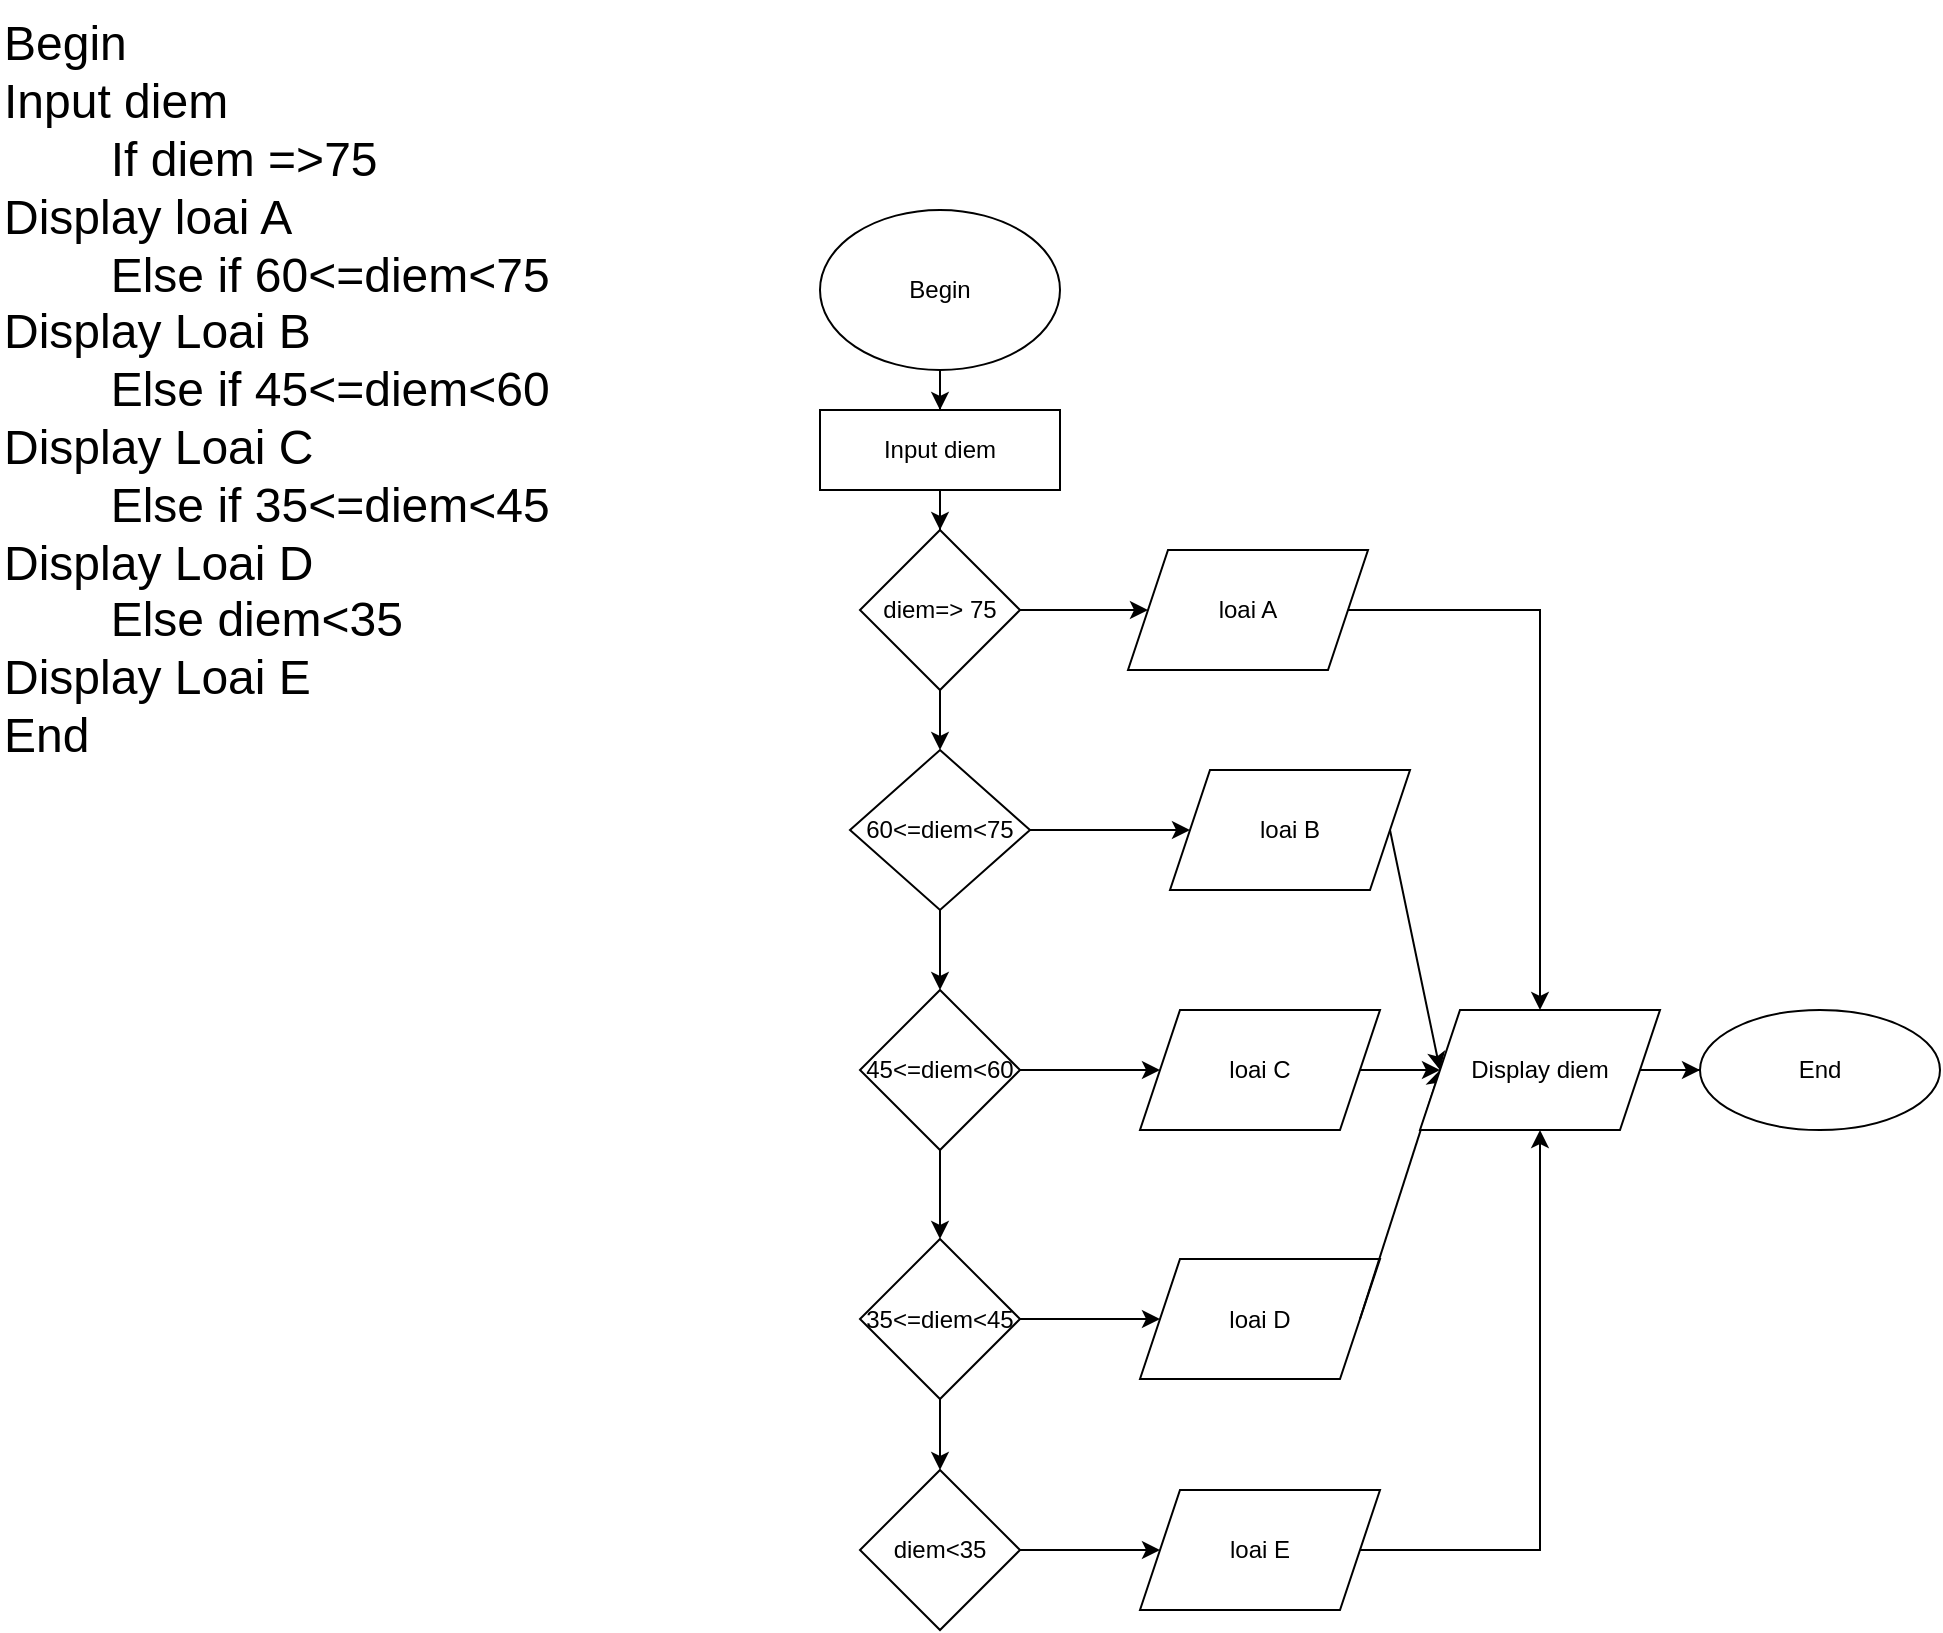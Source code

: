 <mxfile version="20.4.0" type="device"><diagram id="H-mpUlSGVMU27Dre5RnD" name="Trang-1"><mxGraphModel dx="1365" dy="1752" grid="1" gridSize="10" guides="1" tooltips="1" connect="1" arrows="1" fold="1" page="1" pageScale="1" pageWidth="827" pageHeight="1169" math="0" shadow="0"><root><mxCell id="0"/><mxCell id="1" parent="0"/><mxCell id="EuYktO5bHLMT8tDzViZd-4" value="" style="edgeStyle=orthogonalEdgeStyle;rounded=0;orthogonalLoop=1;jettySize=auto;html=1;" edge="1" parent="1" source="EuYktO5bHLMT8tDzViZd-2" target="EuYktO5bHLMT8tDzViZd-3"><mxGeometry relative="1" as="geometry"/></mxCell><mxCell id="EuYktO5bHLMT8tDzViZd-2" value="Begin" style="ellipse;whiteSpace=wrap;html=1;" vertex="1" parent="1"><mxGeometry x="120" y="30" width="120" height="80" as="geometry"/></mxCell><mxCell id="EuYktO5bHLMT8tDzViZd-6" value="" style="edgeStyle=orthogonalEdgeStyle;rounded=0;orthogonalLoop=1;jettySize=auto;html=1;" edge="1" parent="1" source="EuYktO5bHLMT8tDzViZd-3" target="EuYktO5bHLMT8tDzViZd-5"><mxGeometry relative="1" as="geometry"/></mxCell><mxCell id="EuYktO5bHLMT8tDzViZd-3" value="Input diem" style="whiteSpace=wrap;html=1;" vertex="1" parent="1"><mxGeometry x="120" y="130" width="120" height="40" as="geometry"/></mxCell><mxCell id="EuYktO5bHLMT8tDzViZd-10" value="" style="edgeStyle=orthogonalEdgeStyle;rounded=0;orthogonalLoop=1;jettySize=auto;html=1;" edge="1" parent="1" source="EuYktO5bHLMT8tDzViZd-5" target="EuYktO5bHLMT8tDzViZd-9"><mxGeometry relative="1" as="geometry"/></mxCell><mxCell id="EuYktO5bHLMT8tDzViZd-12" value="" style="edgeStyle=orthogonalEdgeStyle;rounded=0;orthogonalLoop=1;jettySize=auto;html=1;" edge="1" parent="1" source="EuYktO5bHLMT8tDzViZd-5" target="EuYktO5bHLMT8tDzViZd-11"><mxGeometry relative="1" as="geometry"/></mxCell><mxCell id="EuYktO5bHLMT8tDzViZd-5" value="diem=&amp;gt; 75" style="rhombus;whiteSpace=wrap;html=1;" vertex="1" parent="1"><mxGeometry x="140" y="190" width="80" height="80" as="geometry"/></mxCell><mxCell id="EuYktO5bHLMT8tDzViZd-14" value="" style="edgeStyle=orthogonalEdgeStyle;rounded=0;orthogonalLoop=1;jettySize=auto;html=1;entryX=0.5;entryY=0;entryDx=0;entryDy=0;" edge="1" parent="1" source="EuYktO5bHLMT8tDzViZd-9" target="EuYktO5bHLMT8tDzViZd-34"><mxGeometry relative="1" as="geometry"><mxPoint x="590" y="410" as="targetPoint"/></mxGeometry></mxCell><mxCell id="EuYktO5bHLMT8tDzViZd-9" value="loai A" style="shape=parallelogram;perimeter=parallelogramPerimeter;whiteSpace=wrap;html=1;fixedSize=1;" vertex="1" parent="1"><mxGeometry x="274" y="200" width="120" height="60" as="geometry"/></mxCell><mxCell id="EuYktO5bHLMT8tDzViZd-17" value="" style="edgeStyle=orthogonalEdgeStyle;rounded=0;orthogonalLoop=1;jettySize=auto;html=1;" edge="1" parent="1" source="EuYktO5bHLMT8tDzViZd-11" target="EuYktO5bHLMT8tDzViZd-16"><mxGeometry relative="1" as="geometry"/></mxCell><mxCell id="EuYktO5bHLMT8tDzViZd-20" value="" style="edgeStyle=orthogonalEdgeStyle;rounded=0;orthogonalLoop=1;jettySize=auto;html=1;" edge="1" parent="1" source="EuYktO5bHLMT8tDzViZd-11" target="EuYktO5bHLMT8tDzViZd-19"><mxGeometry relative="1" as="geometry"/></mxCell><mxCell id="EuYktO5bHLMT8tDzViZd-11" value="60&amp;lt;=diem&amp;lt;75" style="rhombus;whiteSpace=wrap;html=1;" vertex="1" parent="1"><mxGeometry x="135" y="300" width="90" height="80" as="geometry"/></mxCell><mxCell id="EuYktO5bHLMT8tDzViZd-16" value="loai B" style="shape=parallelogram;perimeter=parallelogramPerimeter;whiteSpace=wrap;html=1;fixedSize=1;" vertex="1" parent="1"><mxGeometry x="295" y="310" width="120" height="60" as="geometry"/></mxCell><mxCell id="EuYktO5bHLMT8tDzViZd-18" value="" style="endArrow=classic;html=1;rounded=0;exitX=1;exitY=0.5;exitDx=0;exitDy=0;entryX=0;entryY=0.5;entryDx=0;entryDy=0;" edge="1" parent="1" source="EuYktO5bHLMT8tDzViZd-16" target="EuYktO5bHLMT8tDzViZd-34"><mxGeometry width="50" height="50" relative="1" as="geometry"><mxPoint x="370" y="330" as="sourcePoint"/><mxPoint x="530" y="440" as="targetPoint"/></mxGeometry></mxCell><mxCell id="EuYktO5bHLMT8tDzViZd-22" value="" style="edgeStyle=orthogonalEdgeStyle;rounded=0;orthogonalLoop=1;jettySize=auto;html=1;" edge="1" parent="1" source="EuYktO5bHLMT8tDzViZd-19" target="EuYktO5bHLMT8tDzViZd-21"><mxGeometry relative="1" as="geometry"/></mxCell><mxCell id="EuYktO5bHLMT8tDzViZd-25" value="" style="edgeStyle=orthogonalEdgeStyle;rounded=0;orthogonalLoop=1;jettySize=auto;html=1;" edge="1" parent="1" source="EuYktO5bHLMT8tDzViZd-19" target="EuYktO5bHLMT8tDzViZd-24"><mxGeometry relative="1" as="geometry"/></mxCell><mxCell id="EuYktO5bHLMT8tDzViZd-19" value="45&amp;lt;=diem&amp;lt;60" style="rhombus;whiteSpace=wrap;html=1;" vertex="1" parent="1"><mxGeometry x="140" y="420" width="80" height="80" as="geometry"/></mxCell><mxCell id="EuYktO5bHLMT8tDzViZd-21" value="loai C" style="shape=parallelogram;perimeter=parallelogramPerimeter;whiteSpace=wrap;html=1;fixedSize=1;" vertex="1" parent="1"><mxGeometry x="280" y="430" width="120" height="60" as="geometry"/></mxCell><mxCell id="EuYktO5bHLMT8tDzViZd-23" value="" style="endArrow=classic;html=1;rounded=0;exitX=1;exitY=0.5;exitDx=0;exitDy=0;entryX=0;entryY=0.5;entryDx=0;entryDy=0;" edge="1" parent="1" source="EuYktO5bHLMT8tDzViZd-21" target="EuYktO5bHLMT8tDzViZd-34"><mxGeometry width="50" height="50" relative="1" as="geometry"><mxPoint x="370" y="330" as="sourcePoint"/><mxPoint x="530" y="440" as="targetPoint"/></mxGeometry></mxCell><mxCell id="EuYktO5bHLMT8tDzViZd-27" value="" style="edgeStyle=orthogonalEdgeStyle;rounded=0;orthogonalLoop=1;jettySize=auto;html=1;" edge="1" parent="1" source="EuYktO5bHLMT8tDzViZd-24" target="EuYktO5bHLMT8tDzViZd-26"><mxGeometry relative="1" as="geometry"/></mxCell><mxCell id="EuYktO5bHLMT8tDzViZd-30" value="" style="edgeStyle=orthogonalEdgeStyle;rounded=0;orthogonalLoop=1;jettySize=auto;html=1;" edge="1" parent="1" source="EuYktO5bHLMT8tDzViZd-24" target="EuYktO5bHLMT8tDzViZd-29"><mxGeometry relative="1" as="geometry"/></mxCell><mxCell id="EuYktO5bHLMT8tDzViZd-24" value="35&amp;lt;=diem&amp;lt;45" style="rhombus;whiteSpace=wrap;html=1;" vertex="1" parent="1"><mxGeometry x="140" y="544.5" width="80" height="80" as="geometry"/></mxCell><mxCell id="EuYktO5bHLMT8tDzViZd-26" value="loai D" style="shape=parallelogram;perimeter=parallelogramPerimeter;whiteSpace=wrap;html=1;fixedSize=1;" vertex="1" parent="1"><mxGeometry x="280" y="554.5" width="120" height="60" as="geometry"/></mxCell><mxCell id="EuYktO5bHLMT8tDzViZd-28" value="" style="endArrow=classic;html=1;rounded=0;exitX=1;exitY=0.5;exitDx=0;exitDy=0;entryX=0;entryY=0.5;entryDx=0;entryDy=0;" edge="1" parent="1" source="EuYktO5bHLMT8tDzViZd-26" target="EuYktO5bHLMT8tDzViZd-34"><mxGeometry width="50" height="50" relative="1" as="geometry"><mxPoint x="370" y="530" as="sourcePoint"/><mxPoint x="530" y="440" as="targetPoint"/></mxGeometry></mxCell><mxCell id="EuYktO5bHLMT8tDzViZd-32" value="" style="edgeStyle=orthogonalEdgeStyle;rounded=0;orthogonalLoop=1;jettySize=auto;html=1;" edge="1" parent="1" source="EuYktO5bHLMT8tDzViZd-29" target="EuYktO5bHLMT8tDzViZd-31"><mxGeometry relative="1" as="geometry"/></mxCell><mxCell id="EuYktO5bHLMT8tDzViZd-29" value="diem&amp;lt;35" style="rhombus;whiteSpace=wrap;html=1;" vertex="1" parent="1"><mxGeometry x="140" y="660" width="80" height="80" as="geometry"/></mxCell><mxCell id="EuYktO5bHLMT8tDzViZd-31" value="loai E" style="shape=parallelogram;perimeter=parallelogramPerimeter;whiteSpace=wrap;html=1;fixedSize=1;" vertex="1" parent="1"><mxGeometry x="280" y="670" width="120" height="60" as="geometry"/></mxCell><mxCell id="EuYktO5bHLMT8tDzViZd-33" value="" style="endArrow=classic;html=1;rounded=0;exitX=1;exitY=0.5;exitDx=0;exitDy=0;entryX=0.5;entryY=1;entryDx=0;entryDy=0;" edge="1" parent="1" source="EuYktO5bHLMT8tDzViZd-31" target="EuYktO5bHLMT8tDzViZd-34"><mxGeometry width="50" height="50" relative="1" as="geometry"><mxPoint x="370" y="530" as="sourcePoint"/><mxPoint x="590" y="470" as="targetPoint"/><Array as="points"><mxPoint x="480" y="700"/></Array></mxGeometry></mxCell><mxCell id="EuYktO5bHLMT8tDzViZd-36" value="" style="edgeStyle=orthogonalEdgeStyle;rounded=0;orthogonalLoop=1;jettySize=auto;html=1;" edge="1" parent="1" source="EuYktO5bHLMT8tDzViZd-34" target="EuYktO5bHLMT8tDzViZd-35"><mxGeometry relative="1" as="geometry"/></mxCell><mxCell id="EuYktO5bHLMT8tDzViZd-34" value="Display diem" style="shape=parallelogram;perimeter=parallelogramPerimeter;whiteSpace=wrap;html=1;fixedSize=1;" vertex="1" parent="1"><mxGeometry x="420" y="430" width="120" height="60" as="geometry"/></mxCell><mxCell id="EuYktO5bHLMT8tDzViZd-35" value="End" style="ellipse;whiteSpace=wrap;html=1;" vertex="1" parent="1"><mxGeometry x="560" y="430" width="120" height="60" as="geometry"/></mxCell><mxCell id="EuYktO5bHLMT8tDzViZd-37" value="&lt;font style=&quot;font-size: 24px;&quot;&gt;Begin&lt;br&gt;Input diem&lt;br&gt;&lt;span style=&quot;white-space: pre;&quot;&gt;&#9;&lt;/span&gt;If diem =&amp;gt;75&lt;br&gt;Display loai A&lt;br&gt;&lt;span style=&quot;white-space: pre;&quot;&gt;&#9;&lt;/span&gt;Else if 60&amp;lt;=diem&amp;lt;75&lt;br&gt;Display Loai B&lt;br&gt;&lt;span style=&quot;white-space: pre;&quot;&gt;&#9;&lt;/span&gt;Else if 45&amp;lt;=diem&amp;lt;60&lt;br&gt;Display Loai C&lt;br&gt;&lt;span style=&quot;white-space: pre;&quot;&gt;&#9;&lt;/span&gt;Else if 35&amp;lt;=diem&amp;lt;45&lt;br&gt;Display Loai D&lt;br&gt;&lt;span style=&quot;white-space: pre;&quot;&gt;&#9;&lt;/span&gt;Else diem&amp;lt;35&lt;br&gt;Display Loai E&lt;br&gt;End&lt;br&gt;&lt;/font&gt;" style="text;html=1;align=left;verticalAlign=middle;resizable=0;points=[];autosize=1;strokeColor=none;fillColor=none;" vertex="1" parent="1"><mxGeometry x="-290" y="-75" width="300" height="390" as="geometry"/></mxCell></root></mxGraphModel></diagram></mxfile>